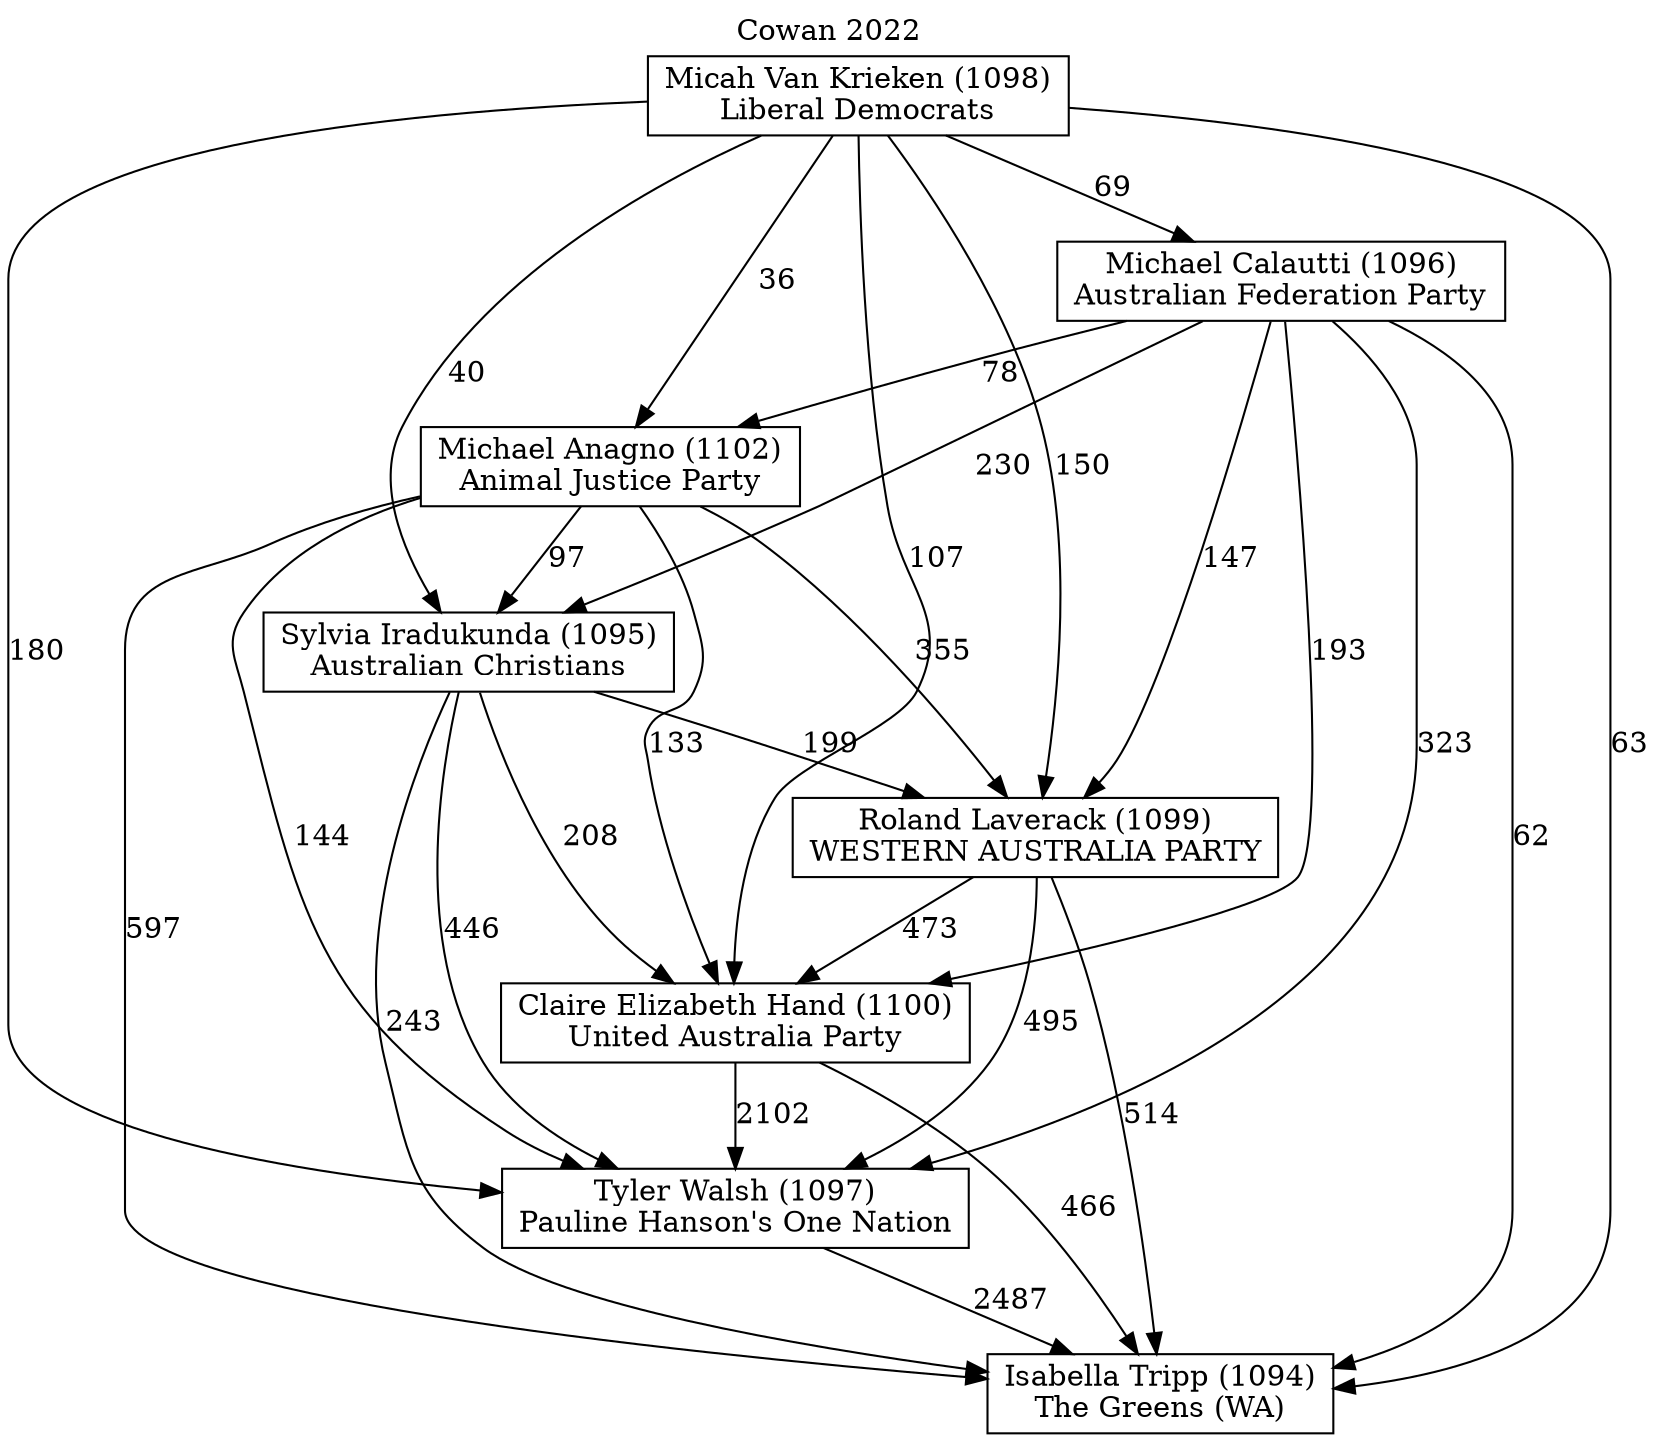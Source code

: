 // House preference flow
digraph "Isabella Tripp (1094)_Cowan_2022" {
	graph [label="Cowan 2022" labelloc=t mclimit=10]
	node [shape=box]
	"Tyler Walsh (1097)" [label="Tyler Walsh (1097)
Pauline Hanson's One Nation"]
	"Roland Laverack (1099)" [label="Roland Laverack (1099)
WESTERN AUSTRALIA PARTY"]
	"Michael Anagno (1102)" [label="Michael Anagno (1102)
Animal Justice Party"]
	"Claire Elizabeth Hand (1100)" [label="Claire Elizabeth Hand (1100)
United Australia Party"]
	"Isabella Tripp (1094)" [label="Isabella Tripp (1094)
The Greens (WA)"]
	"Micah Van Krieken (1098)" [label="Micah Van Krieken (1098)
Liberal Democrats"]
	"Michael Calautti (1096)" [label="Michael Calautti (1096)
Australian Federation Party"]
	"Sylvia Iradukunda (1095)" [label="Sylvia Iradukunda (1095)
Australian Christians"]
	"Tyler Walsh (1097)" -> "Isabella Tripp (1094)" [label=2487]
	"Micah Van Krieken (1098)" -> "Claire Elizabeth Hand (1100)" [label=107]
	"Micah Van Krieken (1098)" -> "Sylvia Iradukunda (1095)" [label=40]
	"Micah Van Krieken (1098)" -> "Michael Calautti (1096)" [label=69]
	"Claire Elizabeth Hand (1100)" -> "Isabella Tripp (1094)" [label=466]
	"Michael Calautti (1096)" -> "Isabella Tripp (1094)" [label=62]
	"Michael Anagno (1102)" -> "Sylvia Iradukunda (1095)" [label=97]
	"Michael Calautti (1096)" -> "Roland Laverack (1099)" [label=147]
	"Micah Van Krieken (1098)" -> "Tyler Walsh (1097)" [label=180]
	"Michael Anagno (1102)" -> "Tyler Walsh (1097)" [label=144]
	"Sylvia Iradukunda (1095)" -> "Claire Elizabeth Hand (1100)" [label=208]
	"Roland Laverack (1099)" -> "Isabella Tripp (1094)" [label=514]
	"Sylvia Iradukunda (1095)" -> "Tyler Walsh (1097)" [label=446]
	"Sylvia Iradukunda (1095)" -> "Roland Laverack (1099)" [label=199]
	"Michael Calautti (1096)" -> "Tyler Walsh (1097)" [label=323]
	"Michael Anagno (1102)" -> "Roland Laverack (1099)" [label=355]
	"Micah Van Krieken (1098)" -> "Roland Laverack (1099)" [label=150]
	"Michael Calautti (1096)" -> "Sylvia Iradukunda (1095)" [label=230]
	"Roland Laverack (1099)" -> "Claire Elizabeth Hand (1100)" [label=473]
	"Micah Van Krieken (1098)" -> "Michael Anagno (1102)" [label=36]
	"Micah Van Krieken (1098)" -> "Isabella Tripp (1094)" [label=63]
	"Michael Anagno (1102)" -> "Isabella Tripp (1094)" [label=597]
	"Michael Calautti (1096)" -> "Michael Anagno (1102)" [label=78]
	"Michael Anagno (1102)" -> "Claire Elizabeth Hand (1100)" [label=133]
	"Roland Laverack (1099)" -> "Tyler Walsh (1097)" [label=495]
	"Claire Elizabeth Hand (1100)" -> "Tyler Walsh (1097)" [label=2102]
	"Sylvia Iradukunda (1095)" -> "Isabella Tripp (1094)" [label=243]
	"Michael Calautti (1096)" -> "Claire Elizabeth Hand (1100)" [label=193]
}
